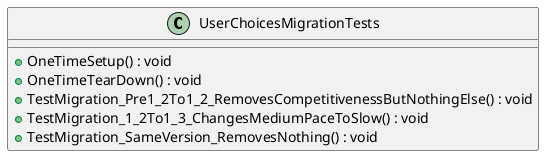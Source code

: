 @startuml
class UserChoicesMigrationTests {
    + OneTimeSetup() : void
    + OneTimeTearDown() : void
    + TestMigration_Pre1_2To1_2_RemovesCompetitivenessButNothingElse() : void
    + TestMigration_1_2To1_3_ChangesMediumPaceToSlow() : void
    + TestMigration_SameVersion_RemovesNothing() : void
}
@enduml
